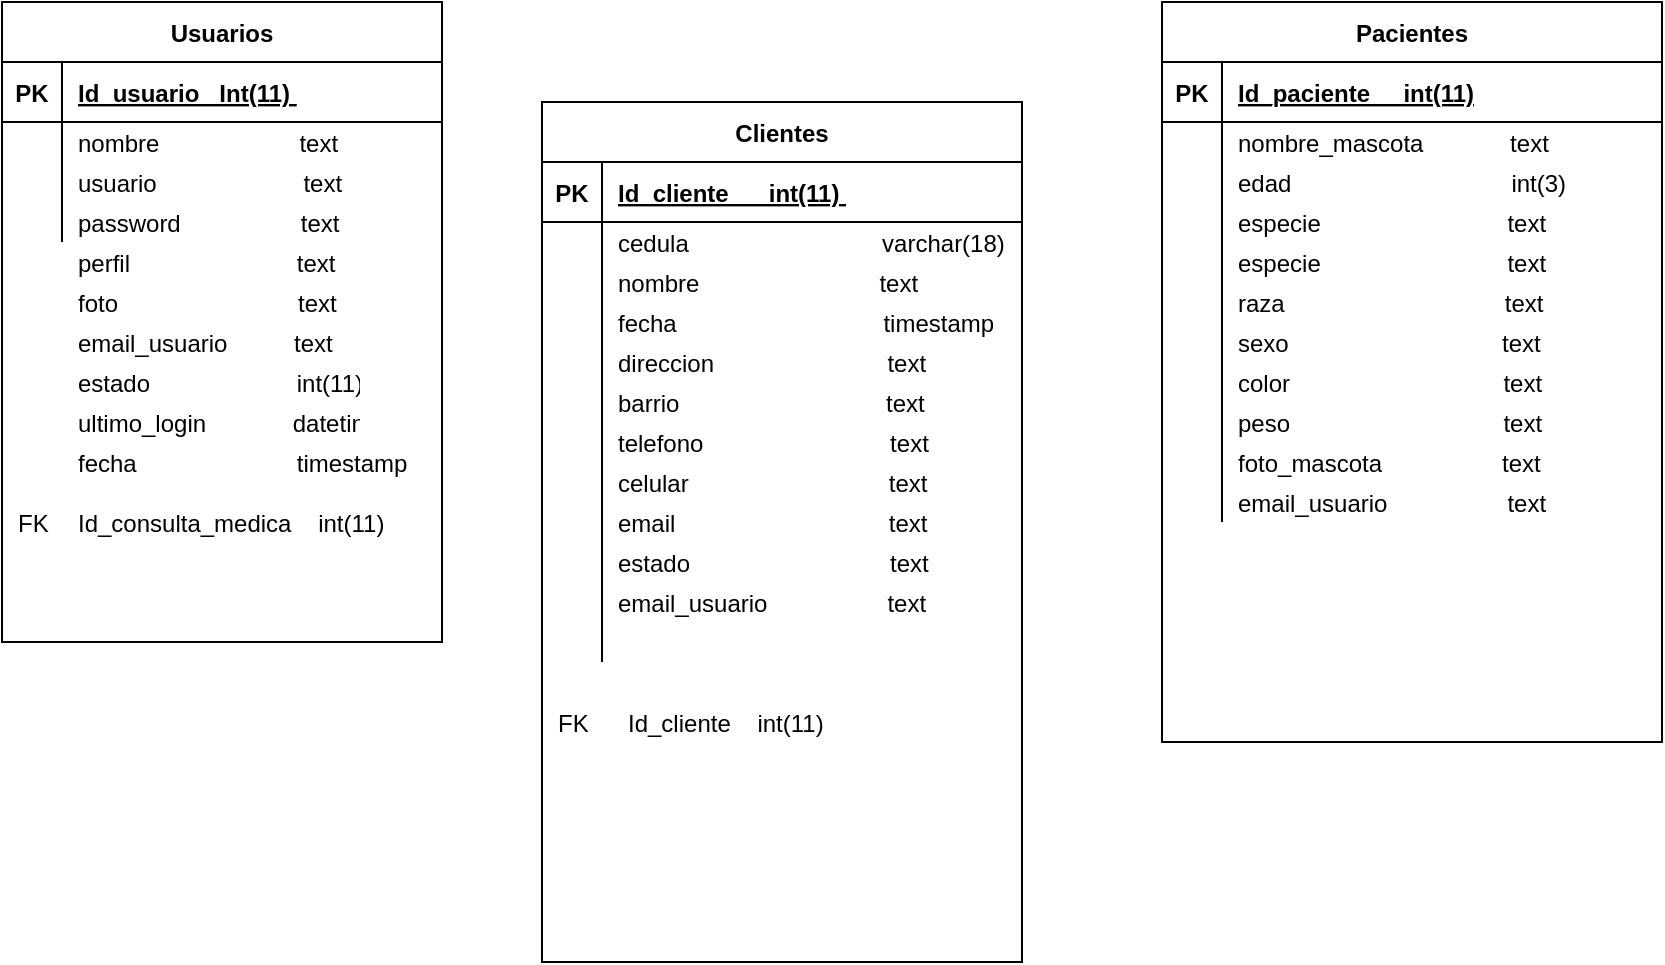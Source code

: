 <mxfile version="13.6.9" type="github">
  <diagram id="R2lEEEUBdFMjLlhIrx00" name="Page-1">
    <mxGraphModel dx="1030" dy="544" grid="1" gridSize="10" guides="1" tooltips="1" connect="1" arrows="1" fold="1" page="1" pageScale="1" pageWidth="850" pageHeight="1100" math="0" shadow="0" extFonts="Permanent Marker^https://fonts.googleapis.com/css?family=Permanent+Marker">
      <root>
        <mxCell id="0" />
        <mxCell id="1" parent="0" />
        <mxCell id="2py-1QaMG51z8cS8F6Nd-38" value="perfil                         text" style="shape=partialRectangle;connectable=0;fillColor=none;top=0;left=0;bottom=0;right=0;align=left;spacingLeft=6;overflow=hidden;" vertex="1" parent="1">
          <mxGeometry x="40" y="200" width="150" height="20" as="geometry" />
        </mxCell>
        <mxCell id="2py-1QaMG51z8cS8F6Nd-39" value="foto                           text" style="shape=partialRectangle;connectable=0;fillColor=none;top=0;left=0;bottom=0;right=0;align=left;spacingLeft=6;overflow=hidden;" vertex="1" parent="1">
          <mxGeometry x="40" y="220" width="150" height="20" as="geometry" />
        </mxCell>
        <mxCell id="2py-1QaMG51z8cS8F6Nd-25" value="Usuarios" style="shape=table;startSize=30;container=1;collapsible=1;childLayout=tableLayout;fixedRows=1;rowLines=0;fontStyle=1;align=center;resizeLast=1;" vertex="1" parent="1">
          <mxGeometry x="10" y="80" width="220" height="320" as="geometry" />
        </mxCell>
        <mxCell id="2py-1QaMG51z8cS8F6Nd-26" value="" style="shape=partialRectangle;collapsible=0;dropTarget=0;pointerEvents=0;fillColor=none;top=0;left=0;bottom=1;right=0;points=[[0,0.5],[1,0.5]];portConstraint=eastwest;" vertex="1" parent="2py-1QaMG51z8cS8F6Nd-25">
          <mxGeometry y="30" width="220" height="30" as="geometry" />
        </mxCell>
        <mxCell id="2py-1QaMG51z8cS8F6Nd-27" value="PK" style="shape=partialRectangle;connectable=0;fillColor=none;top=0;left=0;bottom=0;right=0;fontStyle=1;overflow=hidden;" vertex="1" parent="2py-1QaMG51z8cS8F6Nd-26">
          <mxGeometry width="30" height="30" as="geometry" />
        </mxCell>
        <mxCell id="2py-1QaMG51z8cS8F6Nd-28" value="Id_usuario   Int(11) " style="shape=partialRectangle;connectable=0;fillColor=none;top=0;left=0;bottom=0;right=0;align=left;spacingLeft=6;fontStyle=5;overflow=hidden;" vertex="1" parent="2py-1QaMG51z8cS8F6Nd-26">
          <mxGeometry x="30" width="190" height="30" as="geometry" />
        </mxCell>
        <mxCell id="2py-1QaMG51z8cS8F6Nd-29" value="" style="shape=partialRectangle;collapsible=0;dropTarget=0;pointerEvents=0;fillColor=none;top=0;left=0;bottom=0;right=0;points=[[0,0.5],[1,0.5]];portConstraint=eastwest;" vertex="1" parent="2py-1QaMG51z8cS8F6Nd-25">
          <mxGeometry y="60" width="220" height="20" as="geometry" />
        </mxCell>
        <mxCell id="2py-1QaMG51z8cS8F6Nd-30" value="" style="shape=partialRectangle;connectable=0;fillColor=none;top=0;left=0;bottom=0;right=0;editable=1;overflow=hidden;" vertex="1" parent="2py-1QaMG51z8cS8F6Nd-29">
          <mxGeometry width="30" height="20" as="geometry" />
        </mxCell>
        <mxCell id="2py-1QaMG51z8cS8F6Nd-31" value="nombre                     text" style="shape=partialRectangle;connectable=0;fillColor=none;top=0;left=0;bottom=0;right=0;align=left;spacingLeft=6;overflow=hidden;" vertex="1" parent="2py-1QaMG51z8cS8F6Nd-29">
          <mxGeometry x="30" width="190" height="20" as="geometry" />
        </mxCell>
        <mxCell id="2py-1QaMG51z8cS8F6Nd-32" value="" style="shape=partialRectangle;collapsible=0;dropTarget=0;pointerEvents=0;fillColor=none;top=0;left=0;bottom=0;right=0;points=[[0,0.5],[1,0.5]];portConstraint=eastwest;" vertex="1" parent="2py-1QaMG51z8cS8F6Nd-25">
          <mxGeometry y="80" width="220" height="20" as="geometry" />
        </mxCell>
        <mxCell id="2py-1QaMG51z8cS8F6Nd-33" value="" style="shape=partialRectangle;connectable=0;fillColor=none;top=0;left=0;bottom=0;right=0;editable=1;overflow=hidden;" vertex="1" parent="2py-1QaMG51z8cS8F6Nd-32">
          <mxGeometry width="30" height="20" as="geometry" />
        </mxCell>
        <mxCell id="2py-1QaMG51z8cS8F6Nd-34" value="usuario                      text" style="shape=partialRectangle;connectable=0;fillColor=none;top=0;left=0;bottom=0;right=0;align=left;spacingLeft=6;overflow=hidden;" vertex="1" parent="2py-1QaMG51z8cS8F6Nd-32">
          <mxGeometry x="30" width="190" height="20" as="geometry" />
        </mxCell>
        <mxCell id="2py-1QaMG51z8cS8F6Nd-35" value="" style="shape=partialRectangle;collapsible=0;dropTarget=0;pointerEvents=0;fillColor=none;top=0;left=0;bottom=0;right=0;points=[[0,0.5],[1,0.5]];portConstraint=eastwest;" vertex="1" parent="2py-1QaMG51z8cS8F6Nd-25">
          <mxGeometry y="100" width="220" height="20" as="geometry" />
        </mxCell>
        <mxCell id="2py-1QaMG51z8cS8F6Nd-36" value="" style="shape=partialRectangle;connectable=0;fillColor=none;top=0;left=0;bottom=0;right=0;editable=1;overflow=hidden;" vertex="1" parent="2py-1QaMG51z8cS8F6Nd-35">
          <mxGeometry width="30" height="20" as="geometry" />
        </mxCell>
        <mxCell id="2py-1QaMG51z8cS8F6Nd-37" value="password                  text" style="shape=partialRectangle;connectable=0;fillColor=none;top=0;left=0;bottom=0;right=0;align=left;spacingLeft=6;overflow=hidden;" vertex="1" parent="2py-1QaMG51z8cS8F6Nd-35">
          <mxGeometry x="30" width="190" height="20" as="geometry" />
        </mxCell>
        <mxCell id="2py-1QaMG51z8cS8F6Nd-40" value="ultimo_login             datetine" style="shape=partialRectangle;connectable=0;fillColor=none;top=0;left=0;bottom=0;right=0;align=left;spacingLeft=6;overflow=hidden;" vertex="1" parent="1">
          <mxGeometry x="40" y="280" width="150" height="20" as="geometry" />
        </mxCell>
        <mxCell id="2py-1QaMG51z8cS8F6Nd-41" value="estado                      int(11)" style="shape=partialRectangle;connectable=0;fillColor=none;top=0;left=0;bottom=0;right=0;align=left;spacingLeft=6;overflow=hidden;" vertex="1" parent="1">
          <mxGeometry x="40" y="260" width="150" height="20" as="geometry" />
        </mxCell>
        <mxCell id="2py-1QaMG51z8cS8F6Nd-42" value="fecha                        timestamp" style="shape=partialRectangle;connectable=0;fillColor=none;top=0;left=0;bottom=0;right=0;align=left;spacingLeft=6;overflow=hidden;" vertex="1" parent="1">
          <mxGeometry x="40" y="300" width="190" height="20" as="geometry" />
        </mxCell>
        <mxCell id="2py-1QaMG51z8cS8F6Nd-51" value="FK" style="shape=partialRectangle;connectable=0;fillColor=none;top=0;left=0;bottom=0;right=0;align=left;spacingLeft=6;overflow=hidden;" vertex="1" parent="1">
          <mxGeometry x="10" y="330" width="40" height="20" as="geometry" />
        </mxCell>
        <mxCell id="2py-1QaMG51z8cS8F6Nd-52" value="Id_consulta_medica    int(11)" style="shape=partialRectangle;connectable=0;fillColor=none;top=0;left=0;bottom=0;right=0;align=left;spacingLeft=6;overflow=hidden;" vertex="1" parent="1">
          <mxGeometry x="40" y="330" width="170" height="20" as="geometry" />
        </mxCell>
        <mxCell id="2py-1QaMG51z8cS8F6Nd-74" value="email_usuario          text" style="shape=partialRectangle;connectable=0;fillColor=none;top=0;left=0;bottom=0;right=0;align=left;spacingLeft=6;overflow=hidden;" vertex="1" parent="1">
          <mxGeometry x="40" y="240" width="150" height="20" as="geometry" />
        </mxCell>
        <mxCell id="2py-1QaMG51z8cS8F6Nd-43" value="Pacientes" style="shape=table;startSize=30;container=1;collapsible=1;childLayout=tableLayout;fixedRows=1;rowLines=0;fontStyle=1;align=center;resizeLast=1;" vertex="1" parent="1">
          <mxGeometry x="590" y="80" width="250" height="370" as="geometry" />
        </mxCell>
        <mxCell id="2py-1QaMG51z8cS8F6Nd-44" value="" style="shape=partialRectangle;collapsible=0;dropTarget=0;pointerEvents=0;fillColor=none;points=[[0,0.5],[1,0.5]];portConstraint=eastwest;top=0;left=0;right=0;bottom=1;" vertex="1" parent="2py-1QaMG51z8cS8F6Nd-43">
          <mxGeometry y="30" width="250" height="30" as="geometry" />
        </mxCell>
        <mxCell id="2py-1QaMG51z8cS8F6Nd-45" value="PK" style="shape=partialRectangle;overflow=hidden;connectable=0;fillColor=none;top=0;left=0;bottom=0;right=0;fontStyle=1;" vertex="1" parent="2py-1QaMG51z8cS8F6Nd-44">
          <mxGeometry width="30" height="30" as="geometry" />
        </mxCell>
        <mxCell id="2py-1QaMG51z8cS8F6Nd-46" value="Id_paciente     int(11)" style="shape=partialRectangle;overflow=hidden;connectable=0;fillColor=none;top=0;left=0;bottom=0;right=0;align=left;spacingLeft=6;fontStyle=5;" vertex="1" parent="2py-1QaMG51z8cS8F6Nd-44">
          <mxGeometry x="30" width="220" height="30" as="geometry" />
        </mxCell>
        <mxCell id="2py-1QaMG51z8cS8F6Nd-47" value="" style="shape=partialRectangle;collapsible=0;dropTarget=0;pointerEvents=0;fillColor=none;points=[[0,0.5],[1,0.5]];portConstraint=eastwest;top=0;left=0;right=0;bottom=0;" vertex="1" parent="2py-1QaMG51z8cS8F6Nd-43">
          <mxGeometry y="60" width="250" height="20" as="geometry" />
        </mxCell>
        <mxCell id="2py-1QaMG51z8cS8F6Nd-48" value="" style="shape=partialRectangle;overflow=hidden;connectable=0;fillColor=none;top=0;left=0;bottom=0;right=0;" vertex="1" parent="2py-1QaMG51z8cS8F6Nd-47">
          <mxGeometry width="30" height="20" as="geometry" />
        </mxCell>
        <mxCell id="2py-1QaMG51z8cS8F6Nd-49" value="nombre_mascota             text" style="shape=partialRectangle;overflow=hidden;connectable=0;fillColor=none;top=0;left=0;bottom=0;right=0;align=left;spacingLeft=6;" vertex="1" parent="2py-1QaMG51z8cS8F6Nd-47">
          <mxGeometry x="30" width="220" height="20" as="geometry" />
        </mxCell>
        <mxCell id="2py-1QaMG51z8cS8F6Nd-78" value="" style="shape=partialRectangle;collapsible=0;dropTarget=0;pointerEvents=0;fillColor=none;points=[[0,0.5],[1,0.5]];portConstraint=eastwest;top=0;left=0;right=0;bottom=0;" vertex="1" parent="2py-1QaMG51z8cS8F6Nd-43">
          <mxGeometry y="80" width="250" height="20" as="geometry" />
        </mxCell>
        <mxCell id="2py-1QaMG51z8cS8F6Nd-79" value="" style="shape=partialRectangle;overflow=hidden;connectable=0;fillColor=none;top=0;left=0;bottom=0;right=0;" vertex="1" parent="2py-1QaMG51z8cS8F6Nd-78">
          <mxGeometry width="30" height="20" as="geometry" />
        </mxCell>
        <mxCell id="2py-1QaMG51z8cS8F6Nd-80" value="edad                                 int(3)" style="shape=partialRectangle;overflow=hidden;connectable=0;fillColor=none;top=0;left=0;bottom=0;right=0;align=left;spacingLeft=6;" vertex="1" parent="2py-1QaMG51z8cS8F6Nd-78">
          <mxGeometry x="30" width="220" height="20" as="geometry" />
        </mxCell>
        <mxCell id="2py-1QaMG51z8cS8F6Nd-81" value="" style="shape=partialRectangle;collapsible=0;dropTarget=0;pointerEvents=0;fillColor=none;points=[[0,0.5],[1,0.5]];portConstraint=eastwest;top=0;left=0;right=0;bottom=0;" vertex="1" parent="2py-1QaMG51z8cS8F6Nd-43">
          <mxGeometry y="100" width="250" height="20" as="geometry" />
        </mxCell>
        <mxCell id="2py-1QaMG51z8cS8F6Nd-82" value="" style="shape=partialRectangle;overflow=hidden;connectable=0;fillColor=none;top=0;left=0;bottom=0;right=0;" vertex="1" parent="2py-1QaMG51z8cS8F6Nd-81">
          <mxGeometry width="30" height="20" as="geometry" />
        </mxCell>
        <mxCell id="2py-1QaMG51z8cS8F6Nd-83" value="especie                            text" style="shape=partialRectangle;overflow=hidden;connectable=0;fillColor=none;top=0;left=0;bottom=0;right=0;align=left;spacingLeft=6;" vertex="1" parent="2py-1QaMG51z8cS8F6Nd-81">
          <mxGeometry x="30" width="220" height="20" as="geometry" />
        </mxCell>
        <mxCell id="2py-1QaMG51z8cS8F6Nd-84" value="" style="shape=partialRectangle;collapsible=0;dropTarget=0;pointerEvents=0;fillColor=none;points=[[0,0.5],[1,0.5]];portConstraint=eastwest;top=0;left=0;right=0;bottom=0;" vertex="1" parent="2py-1QaMG51z8cS8F6Nd-43">
          <mxGeometry y="120" width="250" height="20" as="geometry" />
        </mxCell>
        <mxCell id="2py-1QaMG51z8cS8F6Nd-85" value="" style="shape=partialRectangle;overflow=hidden;connectable=0;fillColor=none;top=0;left=0;bottom=0;right=0;" vertex="1" parent="2py-1QaMG51z8cS8F6Nd-84">
          <mxGeometry width="30" height="20" as="geometry" />
        </mxCell>
        <mxCell id="2py-1QaMG51z8cS8F6Nd-86" value="especie                            text" style="shape=partialRectangle;overflow=hidden;connectable=0;fillColor=none;top=0;left=0;bottom=0;right=0;align=left;spacingLeft=6;" vertex="1" parent="2py-1QaMG51z8cS8F6Nd-84">
          <mxGeometry x="30" width="220" height="20" as="geometry" />
        </mxCell>
        <mxCell id="2py-1QaMG51z8cS8F6Nd-87" value="" style="shape=partialRectangle;collapsible=0;dropTarget=0;pointerEvents=0;fillColor=none;points=[[0,0.5],[1,0.5]];portConstraint=eastwest;top=0;left=0;right=0;bottom=0;" vertex="1" parent="2py-1QaMG51z8cS8F6Nd-43">
          <mxGeometry y="140" width="250" height="20" as="geometry" />
        </mxCell>
        <mxCell id="2py-1QaMG51z8cS8F6Nd-88" value="" style="shape=partialRectangle;overflow=hidden;connectable=0;fillColor=none;top=0;left=0;bottom=0;right=0;" vertex="1" parent="2py-1QaMG51z8cS8F6Nd-87">
          <mxGeometry width="30" height="20" as="geometry" />
        </mxCell>
        <mxCell id="2py-1QaMG51z8cS8F6Nd-89" value="raza                                 text" style="shape=partialRectangle;overflow=hidden;connectable=0;fillColor=none;top=0;left=0;bottom=0;right=0;align=left;spacingLeft=6;" vertex="1" parent="2py-1QaMG51z8cS8F6Nd-87">
          <mxGeometry x="30" width="220" height="20" as="geometry" />
        </mxCell>
        <mxCell id="2py-1QaMG51z8cS8F6Nd-90" value="" style="shape=partialRectangle;collapsible=0;dropTarget=0;pointerEvents=0;fillColor=none;points=[[0,0.5],[1,0.5]];portConstraint=eastwest;top=0;left=0;right=0;bottom=0;" vertex="1" parent="2py-1QaMG51z8cS8F6Nd-43">
          <mxGeometry y="160" width="250" height="20" as="geometry" />
        </mxCell>
        <mxCell id="2py-1QaMG51z8cS8F6Nd-91" value="" style="shape=partialRectangle;overflow=hidden;connectable=0;fillColor=none;top=0;left=0;bottom=0;right=0;" vertex="1" parent="2py-1QaMG51z8cS8F6Nd-90">
          <mxGeometry width="30" height="20" as="geometry" />
        </mxCell>
        <mxCell id="2py-1QaMG51z8cS8F6Nd-92" value="sexo                                text" style="shape=partialRectangle;overflow=hidden;connectable=0;fillColor=none;top=0;left=0;bottom=0;right=0;align=left;spacingLeft=6;" vertex="1" parent="2py-1QaMG51z8cS8F6Nd-90">
          <mxGeometry x="30" width="220" height="20" as="geometry" />
        </mxCell>
        <mxCell id="2py-1QaMG51z8cS8F6Nd-93" value="" style="shape=partialRectangle;collapsible=0;dropTarget=0;pointerEvents=0;fillColor=none;points=[[0,0.5],[1,0.5]];portConstraint=eastwest;top=0;left=0;right=0;bottom=0;" vertex="1" parent="2py-1QaMG51z8cS8F6Nd-43">
          <mxGeometry y="180" width="250" height="20" as="geometry" />
        </mxCell>
        <mxCell id="2py-1QaMG51z8cS8F6Nd-94" value="" style="shape=partialRectangle;overflow=hidden;connectable=0;fillColor=none;top=0;left=0;bottom=0;right=0;" vertex="1" parent="2py-1QaMG51z8cS8F6Nd-93">
          <mxGeometry width="30" height="20" as="geometry" />
        </mxCell>
        <mxCell id="2py-1QaMG51z8cS8F6Nd-95" value="color                                text" style="shape=partialRectangle;overflow=hidden;connectable=0;fillColor=none;top=0;left=0;bottom=0;right=0;align=left;spacingLeft=6;" vertex="1" parent="2py-1QaMG51z8cS8F6Nd-93">
          <mxGeometry x="30" width="220" height="20" as="geometry" />
        </mxCell>
        <mxCell id="2py-1QaMG51z8cS8F6Nd-96" value="" style="shape=partialRectangle;collapsible=0;dropTarget=0;pointerEvents=0;fillColor=none;points=[[0,0.5],[1,0.5]];portConstraint=eastwest;top=0;left=0;right=0;bottom=0;" vertex="1" parent="2py-1QaMG51z8cS8F6Nd-43">
          <mxGeometry y="200" width="250" height="20" as="geometry" />
        </mxCell>
        <mxCell id="2py-1QaMG51z8cS8F6Nd-97" value="" style="shape=partialRectangle;overflow=hidden;connectable=0;fillColor=none;top=0;left=0;bottom=0;right=0;" vertex="1" parent="2py-1QaMG51z8cS8F6Nd-96">
          <mxGeometry width="30" height="20" as="geometry" />
        </mxCell>
        <mxCell id="2py-1QaMG51z8cS8F6Nd-98" value="peso                                text" style="shape=partialRectangle;overflow=hidden;connectable=0;fillColor=none;top=0;left=0;bottom=0;right=0;align=left;spacingLeft=6;" vertex="1" parent="2py-1QaMG51z8cS8F6Nd-96">
          <mxGeometry x="30" width="220" height="20" as="geometry" />
        </mxCell>
        <mxCell id="2py-1QaMG51z8cS8F6Nd-102" value="" style="shape=partialRectangle;collapsible=0;dropTarget=0;pointerEvents=0;fillColor=none;points=[[0,0.5],[1,0.5]];portConstraint=eastwest;top=0;left=0;right=0;bottom=0;" vertex="1" parent="2py-1QaMG51z8cS8F6Nd-43">
          <mxGeometry y="220" width="250" height="20" as="geometry" />
        </mxCell>
        <mxCell id="2py-1QaMG51z8cS8F6Nd-103" value="" style="shape=partialRectangle;overflow=hidden;connectable=0;fillColor=none;top=0;left=0;bottom=0;right=0;" vertex="1" parent="2py-1QaMG51z8cS8F6Nd-102">
          <mxGeometry width="30" height="20" as="geometry" />
        </mxCell>
        <mxCell id="2py-1QaMG51z8cS8F6Nd-104" value="foto_mascota                  text " style="shape=partialRectangle;overflow=hidden;connectable=0;fillColor=none;top=0;left=0;bottom=0;right=0;align=left;spacingLeft=6;" vertex="1" parent="2py-1QaMG51z8cS8F6Nd-102">
          <mxGeometry x="30" width="220" height="20" as="geometry" />
        </mxCell>
        <mxCell id="2py-1QaMG51z8cS8F6Nd-105" value="" style="shape=partialRectangle;collapsible=0;dropTarget=0;pointerEvents=0;fillColor=none;points=[[0,0.5],[1,0.5]];portConstraint=eastwest;top=0;left=0;right=0;bottom=0;" vertex="1" parent="2py-1QaMG51z8cS8F6Nd-43">
          <mxGeometry y="240" width="250" height="20" as="geometry" />
        </mxCell>
        <mxCell id="2py-1QaMG51z8cS8F6Nd-106" value="" style="shape=partialRectangle;overflow=hidden;connectable=0;fillColor=none;top=0;left=0;bottom=0;right=0;" vertex="1" parent="2py-1QaMG51z8cS8F6Nd-105">
          <mxGeometry width="30" height="20" as="geometry" />
        </mxCell>
        <mxCell id="2py-1QaMG51z8cS8F6Nd-107" value="email_usuario                  text" style="shape=partialRectangle;overflow=hidden;connectable=0;fillColor=none;top=0;left=0;bottom=0;right=0;align=left;spacingLeft=6;" vertex="1" parent="2py-1QaMG51z8cS8F6Nd-105">
          <mxGeometry x="30" width="220" height="20" as="geometry" />
        </mxCell>
        <mxCell id="C-vyLk0tnHw3VtMMgP7b-23" value="Clientes" style="shape=table;startSize=30;container=1;collapsible=1;childLayout=tableLayout;fixedRows=1;rowLines=0;fontStyle=1;align=center;resizeLast=1;" parent="1" vertex="1">
          <mxGeometry x="280" y="130" width="240" height="430" as="geometry" />
        </mxCell>
        <mxCell id="C-vyLk0tnHw3VtMMgP7b-24" value="" style="shape=partialRectangle;collapsible=0;dropTarget=0;pointerEvents=0;fillColor=none;points=[[0,0.5],[1,0.5]];portConstraint=eastwest;top=0;left=0;right=0;bottom=1;" parent="C-vyLk0tnHw3VtMMgP7b-23" vertex="1">
          <mxGeometry y="30" width="240" height="30" as="geometry" />
        </mxCell>
        <mxCell id="C-vyLk0tnHw3VtMMgP7b-25" value="PK" style="shape=partialRectangle;overflow=hidden;connectable=0;fillColor=none;top=0;left=0;bottom=0;right=0;fontStyle=1;" parent="C-vyLk0tnHw3VtMMgP7b-24" vertex="1">
          <mxGeometry width="30" height="30" as="geometry" />
        </mxCell>
        <mxCell id="C-vyLk0tnHw3VtMMgP7b-26" value="Id_cliente      int(11) " style="shape=partialRectangle;overflow=hidden;connectable=0;fillColor=none;top=0;left=0;bottom=0;right=0;align=left;spacingLeft=6;fontStyle=5;" parent="C-vyLk0tnHw3VtMMgP7b-24" vertex="1">
          <mxGeometry x="30" width="210" height="30" as="geometry" />
        </mxCell>
        <mxCell id="C-vyLk0tnHw3VtMMgP7b-27" value="" style="shape=partialRectangle;collapsible=0;dropTarget=0;pointerEvents=0;fillColor=none;points=[[0,0.5],[1,0.5]];portConstraint=eastwest;top=0;left=0;right=0;bottom=0;" parent="C-vyLk0tnHw3VtMMgP7b-23" vertex="1">
          <mxGeometry y="60" width="240" height="20" as="geometry" />
        </mxCell>
        <mxCell id="C-vyLk0tnHw3VtMMgP7b-28" value="" style="shape=partialRectangle;overflow=hidden;connectable=0;fillColor=none;top=0;left=0;bottom=0;right=0;" parent="C-vyLk0tnHw3VtMMgP7b-27" vertex="1">
          <mxGeometry width="30" height="20" as="geometry" />
        </mxCell>
        <mxCell id="C-vyLk0tnHw3VtMMgP7b-29" value="cedula                             varchar(18)" style="shape=partialRectangle;overflow=hidden;connectable=0;fillColor=none;top=0;left=0;bottom=0;right=0;align=left;spacingLeft=6;" parent="C-vyLk0tnHw3VtMMgP7b-27" vertex="1">
          <mxGeometry x="30" width="210" height="20" as="geometry" />
        </mxCell>
        <mxCell id="2py-1QaMG51z8cS8F6Nd-53" value="" style="shape=partialRectangle;collapsible=0;dropTarget=0;pointerEvents=0;fillColor=none;points=[[0,0.5],[1,0.5]];portConstraint=eastwest;top=0;left=0;right=0;bottom=0;" vertex="1" parent="C-vyLk0tnHw3VtMMgP7b-23">
          <mxGeometry y="80" width="240" height="20" as="geometry" />
        </mxCell>
        <mxCell id="2py-1QaMG51z8cS8F6Nd-54" value="" style="shape=partialRectangle;overflow=hidden;connectable=0;fillColor=none;top=0;left=0;bottom=0;right=0;" vertex="1" parent="2py-1QaMG51z8cS8F6Nd-53">
          <mxGeometry width="30" height="20" as="geometry" />
        </mxCell>
        <mxCell id="2py-1QaMG51z8cS8F6Nd-55" value="nombre                           text" style="shape=partialRectangle;overflow=hidden;connectable=0;fillColor=none;top=0;left=0;bottom=0;right=0;align=left;spacingLeft=6;" vertex="1" parent="2py-1QaMG51z8cS8F6Nd-53">
          <mxGeometry x="30" width="210" height="20" as="geometry" />
        </mxCell>
        <mxCell id="2py-1QaMG51z8cS8F6Nd-56" value="" style="shape=partialRectangle;collapsible=0;dropTarget=0;pointerEvents=0;fillColor=none;points=[[0,0.5],[1,0.5]];portConstraint=eastwest;top=0;left=0;right=0;bottom=0;" vertex="1" parent="C-vyLk0tnHw3VtMMgP7b-23">
          <mxGeometry y="100" width="240" height="20" as="geometry" />
        </mxCell>
        <mxCell id="2py-1QaMG51z8cS8F6Nd-57" value="" style="shape=partialRectangle;overflow=hidden;connectable=0;fillColor=none;top=0;left=0;bottom=0;right=0;" vertex="1" parent="2py-1QaMG51z8cS8F6Nd-56">
          <mxGeometry width="30" height="20" as="geometry" />
        </mxCell>
        <mxCell id="2py-1QaMG51z8cS8F6Nd-58" value="fecha                               timestamp" style="shape=partialRectangle;overflow=hidden;connectable=0;fillColor=none;top=0;left=0;bottom=0;right=0;align=left;spacingLeft=6;" vertex="1" parent="2py-1QaMG51z8cS8F6Nd-56">
          <mxGeometry x="30" width="210" height="20" as="geometry" />
        </mxCell>
        <mxCell id="2py-1QaMG51z8cS8F6Nd-59" value="" style="shape=partialRectangle;collapsible=0;dropTarget=0;pointerEvents=0;fillColor=none;points=[[0,0.5],[1,0.5]];portConstraint=eastwest;top=0;left=0;right=0;bottom=0;" vertex="1" parent="C-vyLk0tnHw3VtMMgP7b-23">
          <mxGeometry y="120" width="240" height="20" as="geometry" />
        </mxCell>
        <mxCell id="2py-1QaMG51z8cS8F6Nd-60" value="" style="shape=partialRectangle;overflow=hidden;connectable=0;fillColor=none;top=0;left=0;bottom=0;right=0;" vertex="1" parent="2py-1QaMG51z8cS8F6Nd-59">
          <mxGeometry width="30" height="20" as="geometry" />
        </mxCell>
        <mxCell id="2py-1QaMG51z8cS8F6Nd-61" value="direccion                          text" style="shape=partialRectangle;overflow=hidden;connectable=0;fillColor=none;top=0;left=0;bottom=0;right=0;align=left;spacingLeft=6;" vertex="1" parent="2py-1QaMG51z8cS8F6Nd-59">
          <mxGeometry x="30" width="210" height="20" as="geometry" />
        </mxCell>
        <mxCell id="2py-1QaMG51z8cS8F6Nd-62" value="" style="shape=partialRectangle;collapsible=0;dropTarget=0;pointerEvents=0;fillColor=none;points=[[0,0.5],[1,0.5]];portConstraint=eastwest;top=0;left=0;right=0;bottom=0;" vertex="1" parent="C-vyLk0tnHw3VtMMgP7b-23">
          <mxGeometry y="140" width="240" height="20" as="geometry" />
        </mxCell>
        <mxCell id="2py-1QaMG51z8cS8F6Nd-63" value="" style="shape=partialRectangle;overflow=hidden;connectable=0;fillColor=none;top=0;left=0;bottom=0;right=0;" vertex="1" parent="2py-1QaMG51z8cS8F6Nd-62">
          <mxGeometry width="30" height="20" as="geometry" />
        </mxCell>
        <mxCell id="2py-1QaMG51z8cS8F6Nd-64" value="barrio                               text" style="shape=partialRectangle;overflow=hidden;connectable=0;fillColor=none;top=0;left=0;bottom=0;right=0;align=left;spacingLeft=6;" vertex="1" parent="2py-1QaMG51z8cS8F6Nd-62">
          <mxGeometry x="30" width="210" height="20" as="geometry" />
        </mxCell>
        <mxCell id="2py-1QaMG51z8cS8F6Nd-65" value="" style="shape=partialRectangle;collapsible=0;dropTarget=0;pointerEvents=0;fillColor=none;points=[[0,0.5],[1,0.5]];portConstraint=eastwest;top=0;left=0;right=0;bottom=0;" vertex="1" parent="C-vyLk0tnHw3VtMMgP7b-23">
          <mxGeometry y="160" width="240" height="20" as="geometry" />
        </mxCell>
        <mxCell id="2py-1QaMG51z8cS8F6Nd-66" value="" style="shape=partialRectangle;overflow=hidden;connectable=0;fillColor=none;top=0;left=0;bottom=0;right=0;" vertex="1" parent="2py-1QaMG51z8cS8F6Nd-65">
          <mxGeometry width="30" height="20" as="geometry" />
        </mxCell>
        <mxCell id="2py-1QaMG51z8cS8F6Nd-67" value="telefono                            text" style="shape=partialRectangle;overflow=hidden;connectable=0;fillColor=none;top=0;left=0;bottom=0;right=0;align=left;spacingLeft=6;" vertex="1" parent="2py-1QaMG51z8cS8F6Nd-65">
          <mxGeometry x="30" width="210" height="20" as="geometry" />
        </mxCell>
        <mxCell id="2py-1QaMG51z8cS8F6Nd-68" value="" style="shape=partialRectangle;collapsible=0;dropTarget=0;pointerEvents=0;fillColor=none;points=[[0,0.5],[1,0.5]];portConstraint=eastwest;top=0;left=0;right=0;bottom=0;" vertex="1" parent="C-vyLk0tnHw3VtMMgP7b-23">
          <mxGeometry y="180" width="240" height="20" as="geometry" />
        </mxCell>
        <mxCell id="2py-1QaMG51z8cS8F6Nd-69" value="" style="shape=partialRectangle;overflow=hidden;connectable=0;fillColor=none;top=0;left=0;bottom=0;right=0;" vertex="1" parent="2py-1QaMG51z8cS8F6Nd-68">
          <mxGeometry width="30" height="20" as="geometry" />
        </mxCell>
        <mxCell id="2py-1QaMG51z8cS8F6Nd-70" value="celular                              text" style="shape=partialRectangle;overflow=hidden;connectable=0;fillColor=none;top=0;left=0;bottom=0;right=0;align=left;spacingLeft=6;" vertex="1" parent="2py-1QaMG51z8cS8F6Nd-68">
          <mxGeometry x="30" width="210" height="20" as="geometry" />
        </mxCell>
        <mxCell id="2py-1QaMG51z8cS8F6Nd-71" value="" style="shape=partialRectangle;collapsible=0;dropTarget=0;pointerEvents=0;fillColor=none;points=[[0,0.5],[1,0.5]];portConstraint=eastwest;top=0;left=0;right=0;bottom=0;" vertex="1" parent="C-vyLk0tnHw3VtMMgP7b-23">
          <mxGeometry y="200" width="240" height="20" as="geometry" />
        </mxCell>
        <mxCell id="2py-1QaMG51z8cS8F6Nd-72" value="" style="shape=partialRectangle;overflow=hidden;connectable=0;fillColor=none;top=0;left=0;bottom=0;right=0;" vertex="1" parent="2py-1QaMG51z8cS8F6Nd-71">
          <mxGeometry width="30" height="20" as="geometry" />
        </mxCell>
        <mxCell id="2py-1QaMG51z8cS8F6Nd-73" value="email                                text" style="shape=partialRectangle;overflow=hidden;connectable=0;fillColor=none;top=0;left=0;bottom=0;right=0;align=left;spacingLeft=6;" vertex="1" parent="2py-1QaMG51z8cS8F6Nd-71">
          <mxGeometry x="30" width="210" height="20" as="geometry" />
        </mxCell>
        <mxCell id="2py-1QaMG51z8cS8F6Nd-99" value="" style="shape=partialRectangle;collapsible=0;dropTarget=0;pointerEvents=0;fillColor=none;points=[[0,0.5],[1,0.5]];portConstraint=eastwest;top=0;left=0;right=0;bottom=0;" vertex="1" parent="C-vyLk0tnHw3VtMMgP7b-23">
          <mxGeometry y="220" width="240" height="20" as="geometry" />
        </mxCell>
        <mxCell id="2py-1QaMG51z8cS8F6Nd-100" value="" style="shape=partialRectangle;overflow=hidden;connectable=0;fillColor=none;top=0;left=0;bottom=0;right=0;" vertex="1" parent="2py-1QaMG51z8cS8F6Nd-99">
          <mxGeometry width="30" height="20" as="geometry" />
        </mxCell>
        <mxCell id="2py-1QaMG51z8cS8F6Nd-101" value="estado                              text " style="shape=partialRectangle;overflow=hidden;connectable=0;fillColor=none;top=0;left=0;bottom=0;right=0;align=left;spacingLeft=6;" vertex="1" parent="2py-1QaMG51z8cS8F6Nd-99">
          <mxGeometry x="30" width="210" height="20" as="geometry" />
        </mxCell>
        <mxCell id="2py-1QaMG51z8cS8F6Nd-75" value="" style="shape=partialRectangle;collapsible=0;dropTarget=0;pointerEvents=0;fillColor=none;points=[[0,0.5],[1,0.5]];portConstraint=eastwest;top=0;left=0;right=0;bottom=0;" vertex="1" parent="C-vyLk0tnHw3VtMMgP7b-23">
          <mxGeometry y="240" width="240" height="20" as="geometry" />
        </mxCell>
        <mxCell id="2py-1QaMG51z8cS8F6Nd-76" value="" style="shape=partialRectangle;overflow=hidden;connectable=0;fillColor=none;top=0;left=0;bottom=0;right=0;" vertex="1" parent="2py-1QaMG51z8cS8F6Nd-75">
          <mxGeometry width="30" height="20" as="geometry" />
        </mxCell>
        <mxCell id="2py-1QaMG51z8cS8F6Nd-77" value="email_usuario                  text" style="shape=partialRectangle;overflow=hidden;connectable=0;fillColor=none;top=0;left=0;bottom=0;right=0;align=left;spacingLeft=6;" vertex="1" parent="2py-1QaMG51z8cS8F6Nd-75">
          <mxGeometry x="30" width="210" height="20" as="geometry" />
        </mxCell>
        <mxCell id="2py-1QaMG51z8cS8F6Nd-109" value="" style="shape=partialRectangle;collapsible=0;dropTarget=0;pointerEvents=0;fillColor=none;points=[[0,0.5],[1,0.5]];portConstraint=eastwest;top=0;left=0;right=0;bottom=0;" vertex="1" parent="C-vyLk0tnHw3VtMMgP7b-23">
          <mxGeometry y="260" width="240" height="20" as="geometry" />
        </mxCell>
        <mxCell id="2py-1QaMG51z8cS8F6Nd-110" value="" style="shape=partialRectangle;overflow=hidden;connectable=0;fillColor=none;top=0;left=0;bottom=0;right=0;" vertex="1" parent="2py-1QaMG51z8cS8F6Nd-109">
          <mxGeometry width="30" height="20" as="geometry" />
        </mxCell>
        <mxCell id="2py-1QaMG51z8cS8F6Nd-111" value="" style="shape=partialRectangle;overflow=hidden;connectable=0;fillColor=none;top=0;left=0;bottom=0;right=0;align=left;spacingLeft=6;" vertex="1" parent="2py-1QaMG51z8cS8F6Nd-109">
          <mxGeometry x="30" width="210" height="20" as="geometry" />
        </mxCell>
        <mxCell id="2py-1QaMG51z8cS8F6Nd-108" value="FK" style="shape=partialRectangle;connectable=0;fillColor=none;top=0;left=0;bottom=0;right=0;align=left;spacingLeft=6;overflow=hidden;" vertex="1" parent="1">
          <mxGeometry x="280" y="430" width="40" height="20" as="geometry" />
        </mxCell>
        <mxCell id="2py-1QaMG51z8cS8F6Nd-112" value="Id_cliente    int(11)" style="shape=partialRectangle;connectable=0;fillColor=none;top=0;left=0;bottom=0;right=0;align=left;spacingLeft=6;overflow=hidden;" vertex="1" parent="1">
          <mxGeometry x="315" y="430" width="170" height="20" as="geometry" />
        </mxCell>
      </root>
    </mxGraphModel>
  </diagram>
</mxfile>

